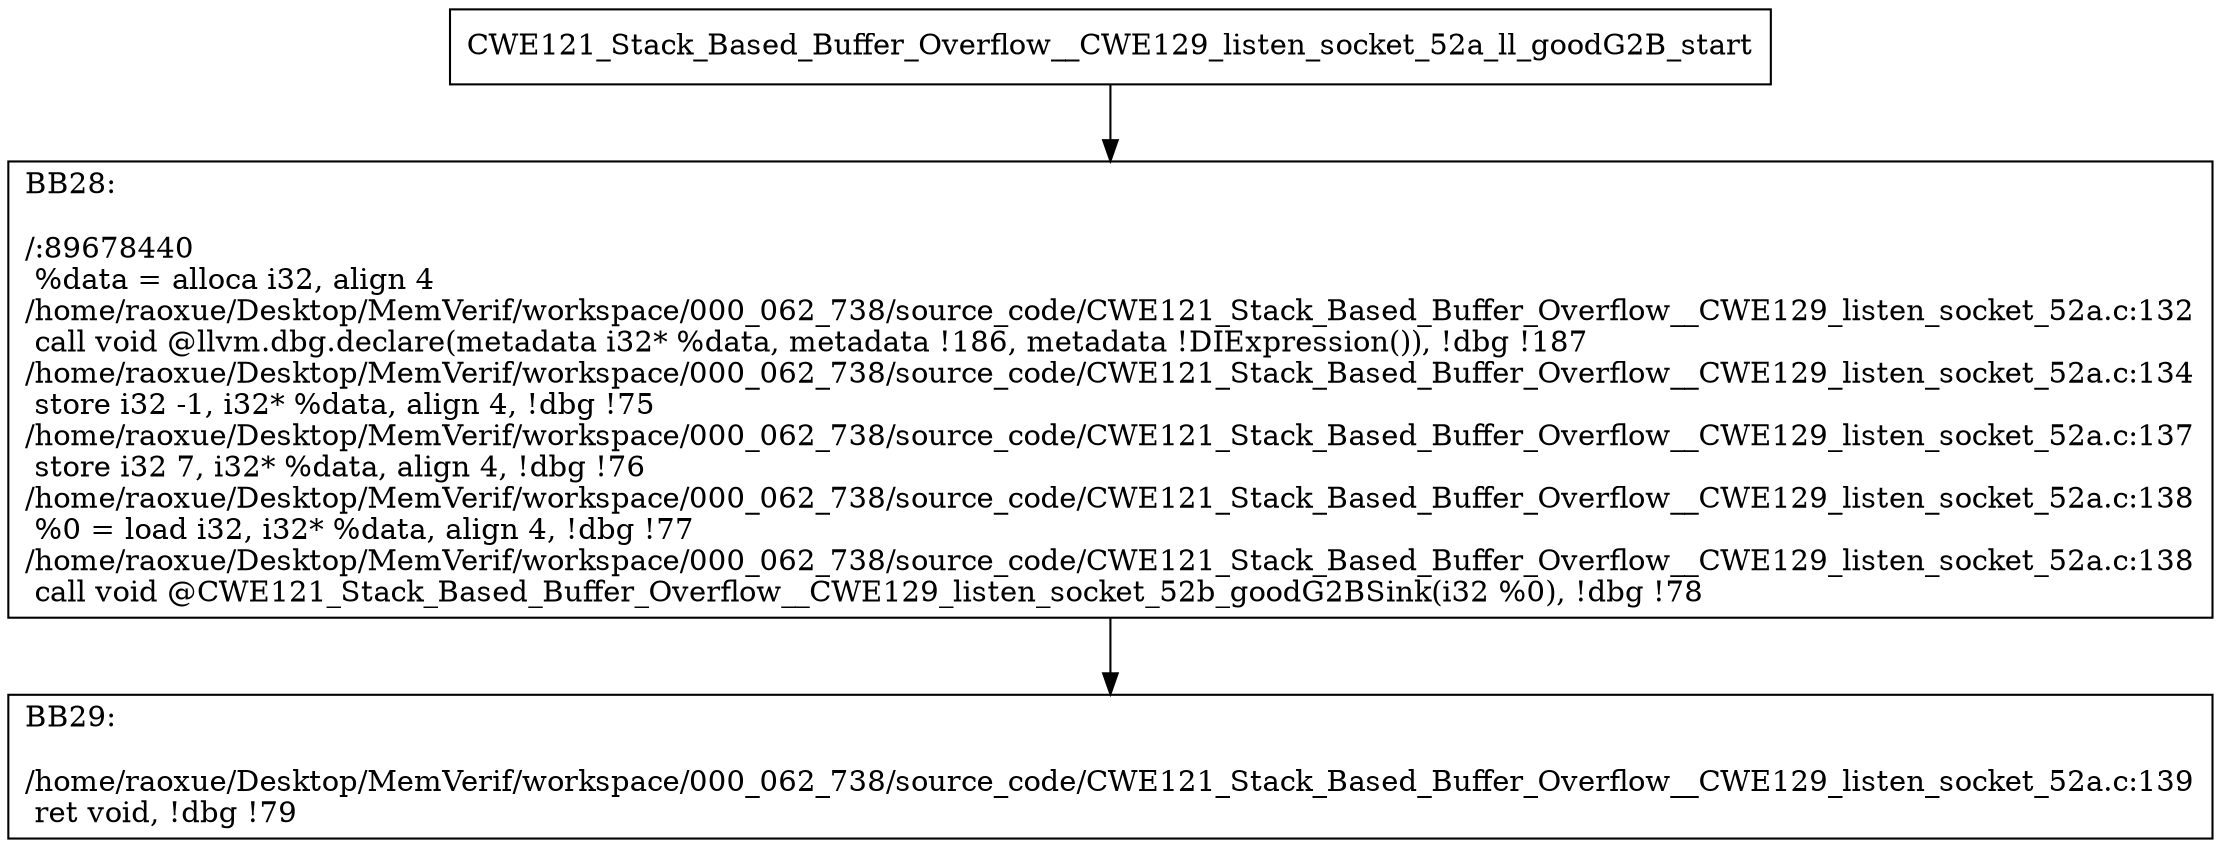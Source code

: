 digraph "CFG for'CWE121_Stack_Based_Buffer_Overflow__CWE129_listen_socket_52a_ll_goodG2B' function" {
	BBCWE121_Stack_Based_Buffer_Overflow__CWE129_listen_socket_52a_ll_goodG2B_start[shape=record,label="{CWE121_Stack_Based_Buffer_Overflow__CWE129_listen_socket_52a_ll_goodG2B_start}"];
	BBCWE121_Stack_Based_Buffer_Overflow__CWE129_listen_socket_52a_ll_goodG2B_start-> CWE121_Stack_Based_Buffer_Overflow__CWE129_listen_socket_52a_ll_goodG2BBB28;
	CWE121_Stack_Based_Buffer_Overflow__CWE129_listen_socket_52a_ll_goodG2BBB28 [shape=record, label="{BB28:\l\l/:89678440\l
  %data = alloca i32, align 4\l
/home/raoxue/Desktop/MemVerif/workspace/000_062_738/source_code/CWE121_Stack_Based_Buffer_Overflow__CWE129_listen_socket_52a.c:132\l
  call void @llvm.dbg.declare(metadata i32* %data, metadata !186, metadata !DIExpression()), !dbg !187\l
/home/raoxue/Desktop/MemVerif/workspace/000_062_738/source_code/CWE121_Stack_Based_Buffer_Overflow__CWE129_listen_socket_52a.c:134\l
  store i32 -1, i32* %data, align 4, !dbg !75\l
/home/raoxue/Desktop/MemVerif/workspace/000_062_738/source_code/CWE121_Stack_Based_Buffer_Overflow__CWE129_listen_socket_52a.c:137\l
  store i32 7, i32* %data, align 4, !dbg !76\l
/home/raoxue/Desktop/MemVerif/workspace/000_062_738/source_code/CWE121_Stack_Based_Buffer_Overflow__CWE129_listen_socket_52a.c:138\l
  %0 = load i32, i32* %data, align 4, !dbg !77\l
/home/raoxue/Desktop/MemVerif/workspace/000_062_738/source_code/CWE121_Stack_Based_Buffer_Overflow__CWE129_listen_socket_52a.c:138\l
  call void @CWE121_Stack_Based_Buffer_Overflow__CWE129_listen_socket_52b_goodG2BSink(i32 %0), !dbg !78\l
}"];
	CWE121_Stack_Based_Buffer_Overflow__CWE129_listen_socket_52a_ll_goodG2BBB28-> CWE121_Stack_Based_Buffer_Overflow__CWE129_listen_socket_52a_ll_goodG2BBB29;
	CWE121_Stack_Based_Buffer_Overflow__CWE129_listen_socket_52a_ll_goodG2BBB29 [shape=record, label="{BB29:\l\l/home/raoxue/Desktop/MemVerif/workspace/000_062_738/source_code/CWE121_Stack_Based_Buffer_Overflow__CWE129_listen_socket_52a.c:139\l
  ret void, !dbg !79\l
}"];
}
